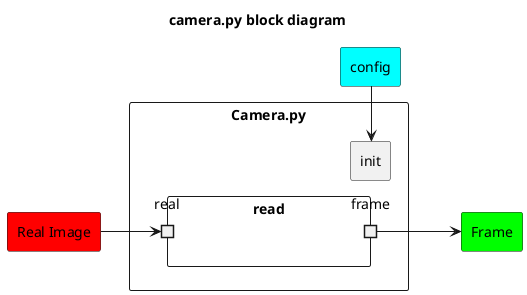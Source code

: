 @startuml camera
left to right direction
skinparam BackgroundColor transparent
skinparam componentStyle rectangle
skinparam linetype ortho

title camera.py block diagram
component "Real Image" as in #red
component "Frame" as out  #lime
component "config" as config #aqua

component "Camera.py" as camera {
    component "init" as init
    component "read" as read {
        portin "real" as p1
        portout "frame" as p2
    }

    config -l-> init
    init -u[hidden]- read

}
in --> p1
p2 --> out
@enduml